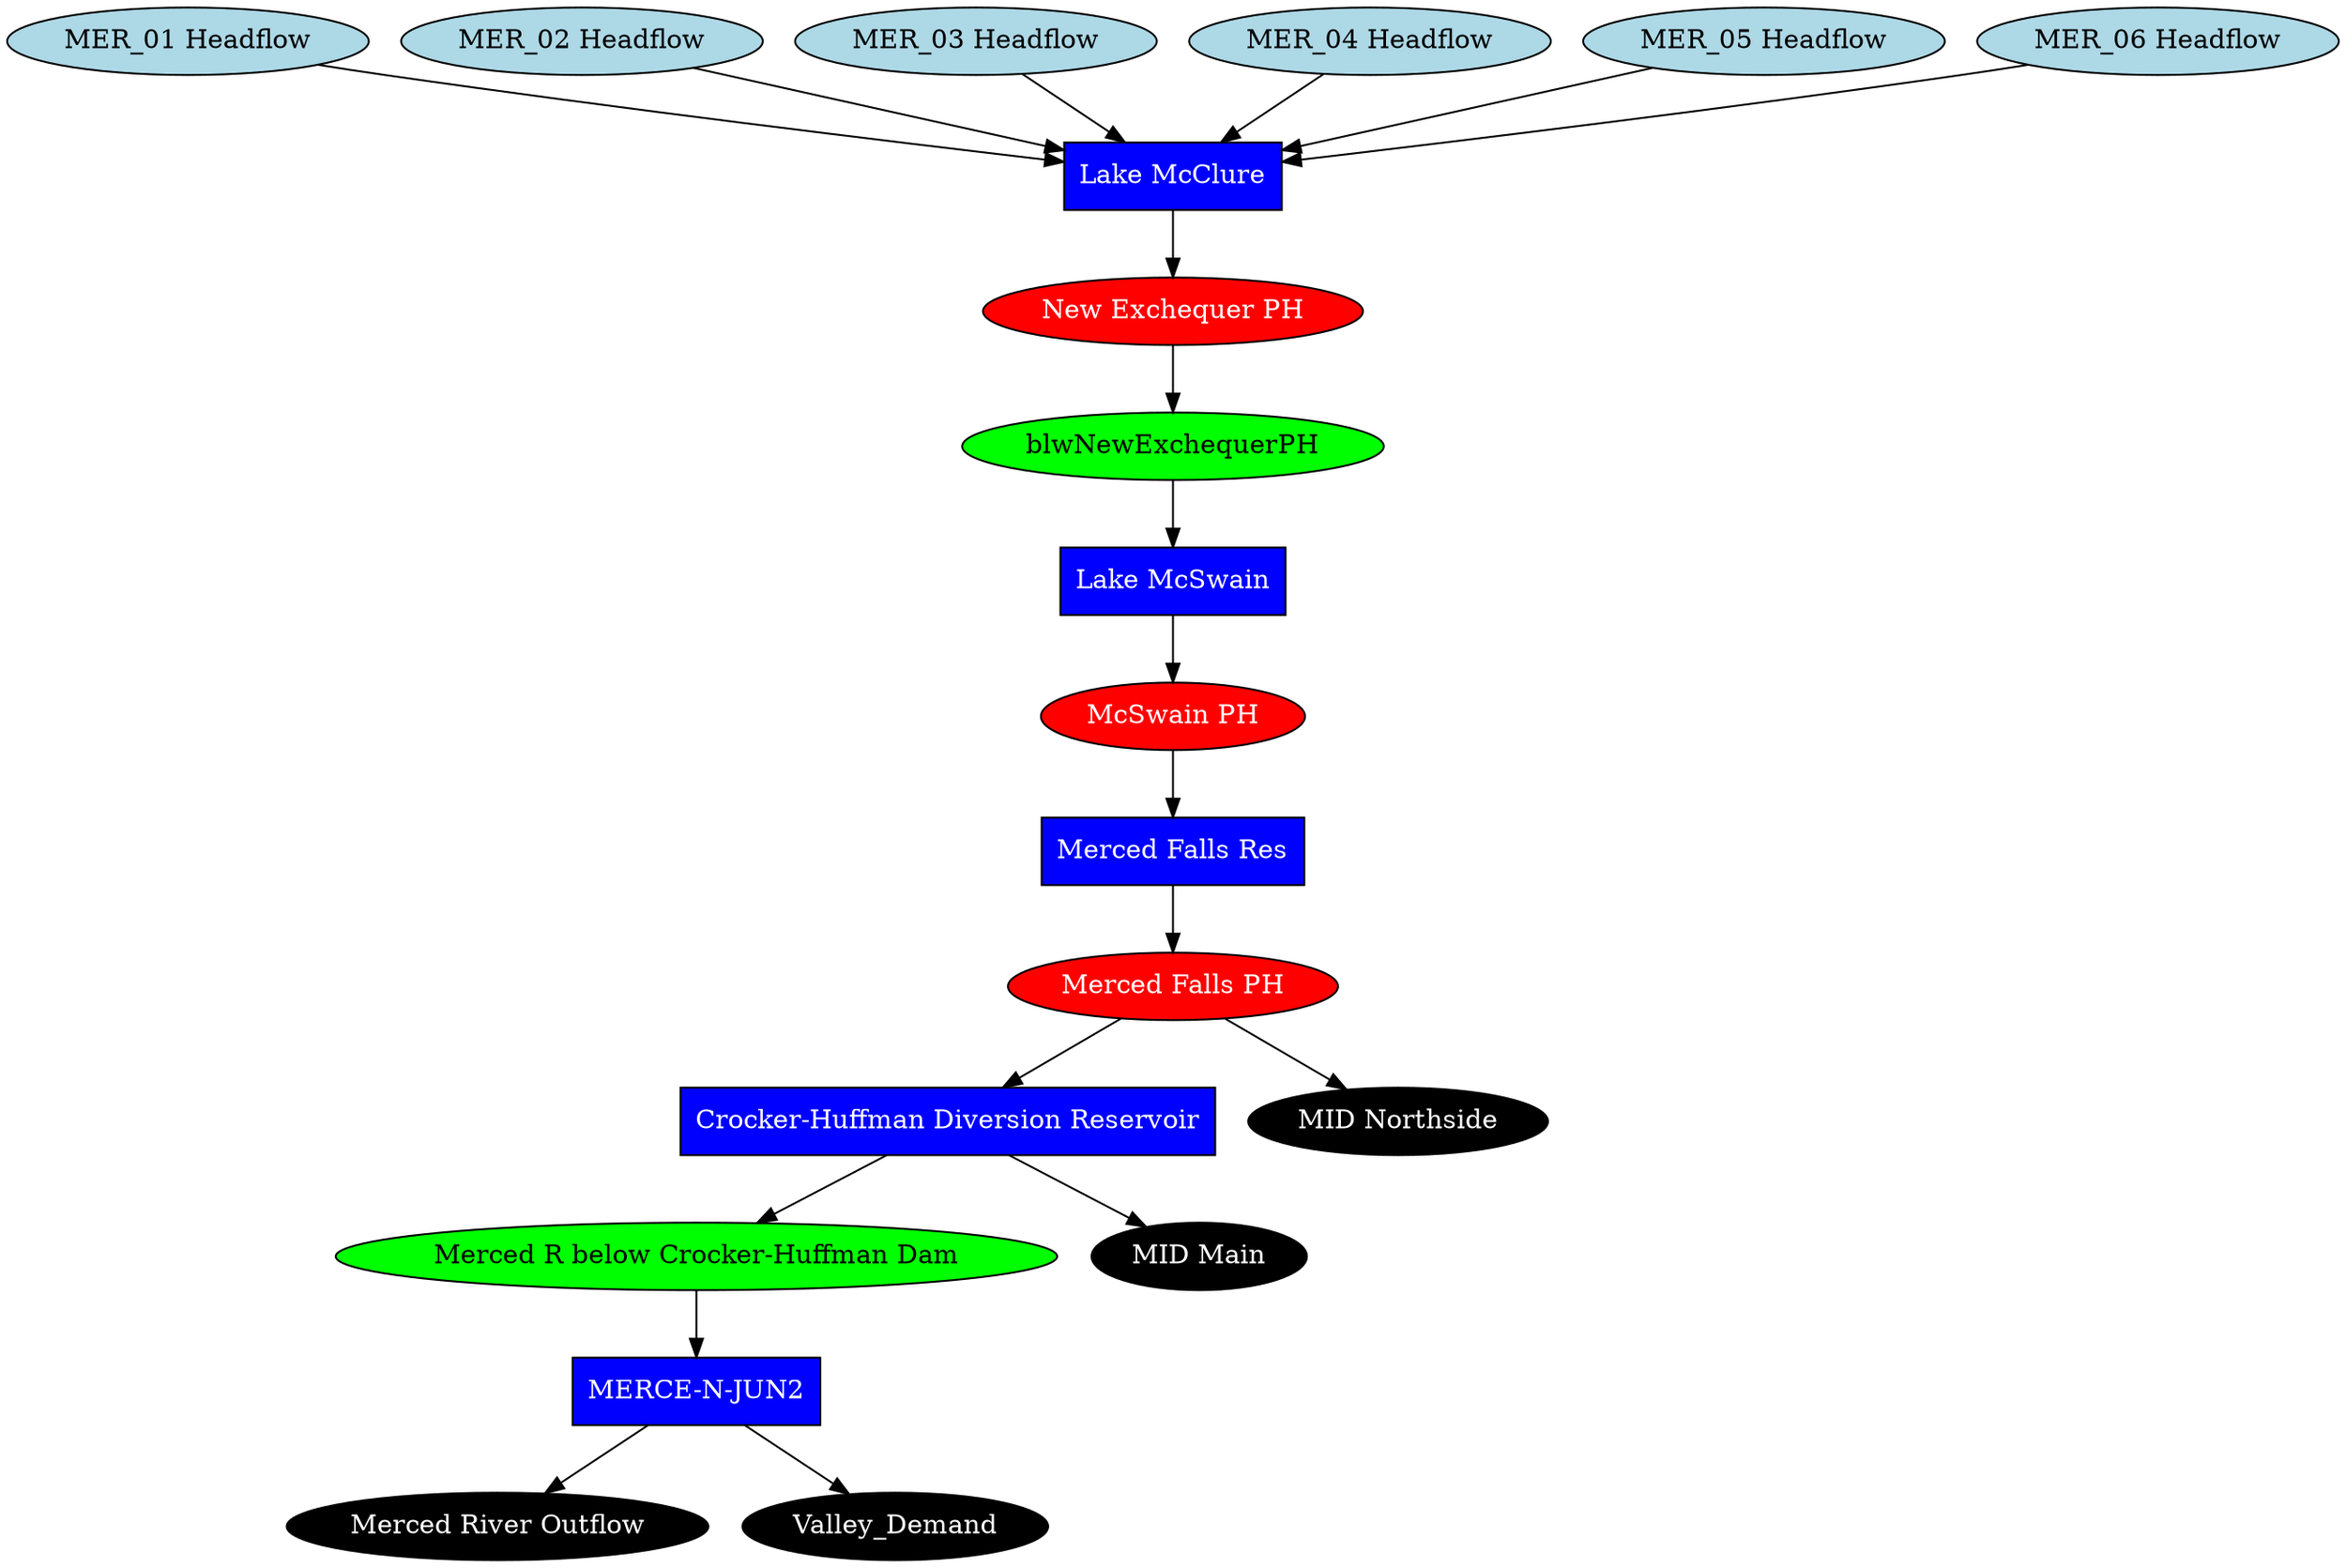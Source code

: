 // merced
digraph merced {
	blwNewExchequerPH [fillcolor=green fontcolor=black shape=oval style=filled]
	"Crocker-Huffman Diversion Reservoir" [fillcolor=blue fontcolor=white shape=rect style=filled]
	"Lake McClure" [fillcolor=blue fontcolor=white shape=rect style=filled]
	"Lake McSwain" [fillcolor=blue fontcolor=white shape=rect style=filled]
	"McSwain PH" [fillcolor=red fontcolor=white shape=oval style=filled]
	"MERCE-N-JUN2" [fillcolor=blue fontcolor=white shape=rect style=filled]
	"Merced Falls PH" [fillcolor=red fontcolor=white shape=oval style=filled]
	"Merced Falls Res" [fillcolor=blue fontcolor=white shape=rect style=filled]
	"Merced R below Crocker-Huffman Dam" [fillcolor=green fontcolor=black shape=oval style=filled]
	"Merced River Outflow" [fillcolor=black fontcolor=white shape=oval style=filled]
	"MER_01 Headflow" [fillcolor=lightblue fontcolor=black shape=oval style=filled]
	"MER_02 Headflow" [fillcolor=lightblue fontcolor=black shape=oval style=filled]
	"MER_03 Headflow" [fillcolor=lightblue fontcolor=black shape=oval style=filled]
	"MER_04 Headflow" [fillcolor=lightblue fontcolor=black shape=oval style=filled]
	"MER_05 Headflow" [fillcolor=lightblue fontcolor=black shape=oval style=filled]
	"MER_06 Headflow" [fillcolor=lightblue fontcolor=black shape=oval style=filled]
	"MID Main" [fillcolor=black fontcolor=white shape=oval style=filled]
	"MID Northside" [fillcolor=black fontcolor=white shape=oval style=filled]
	"New Exchequer PH" [fillcolor=red fontcolor=white shape=oval style=filled]
	Valley_Demand [fillcolor=black fontcolor=white shape=oval style=filled]
	"Lake McClure" -> "New Exchequer PH"
	blwNewExchequerPH -> "Lake McSwain"
	"Crocker-Huffman Diversion Reservoir" -> "MID Main"
	"MERCE-N-JUN2" -> Valley_Demand
	"Lake McSwain" -> "McSwain PH"
	"McSwain PH" -> "Merced Falls Res"
	"Merced Falls Res" -> "Merced Falls PH"
	"Crocker-Huffman Diversion Reservoir" -> "Merced R below Crocker-Huffman Dam"
	"Merced Falls PH" -> "MID Northside"
	"New Exchequer PH" -> blwNewExchequerPH
	"Merced Falls PH" -> "Crocker-Huffman Diversion Reservoir"
	"MER_01 Headflow" -> "Lake McClure"
	"MER_02 Headflow" -> "Lake McClure"
	"MER_03 Headflow" -> "Lake McClure"
	"Merced R below Crocker-Huffman Dam" -> "MERCE-N-JUN2"
	"MERCE-N-JUN2" -> "Merced River Outflow"
	"MER_04 Headflow" -> "Lake McClure"
	"MER_05 Headflow" -> "Lake McClure"
	"MER_06 Headflow" -> "Lake McClure"
}
